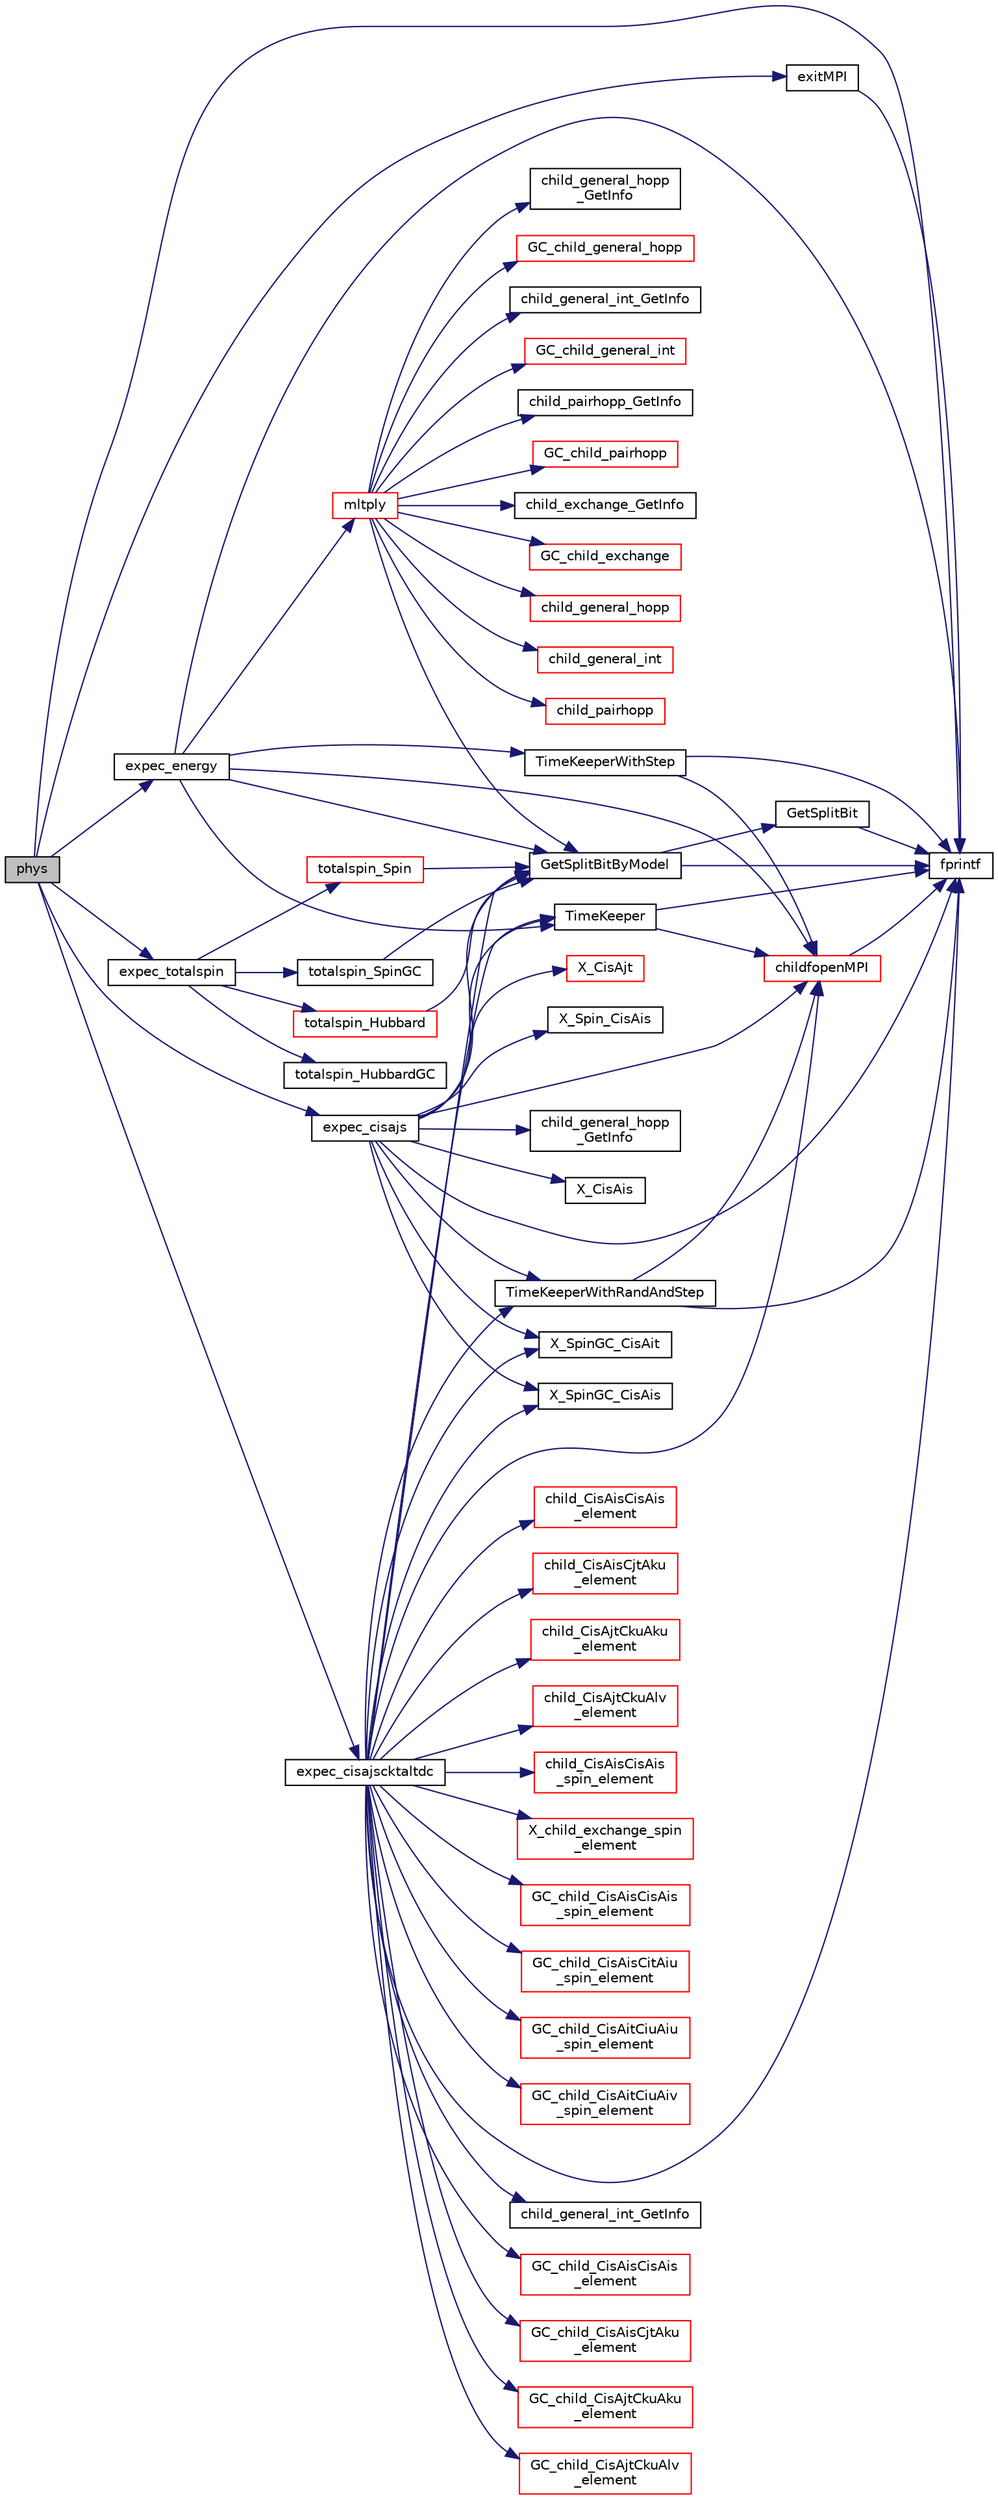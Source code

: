 digraph "phys"
{
 // INTERACTIVE_SVG=YES
  edge [fontname="Helvetica",fontsize="10",labelfontname="Helvetica",labelfontsize="10"];
  node [fontname="Helvetica",fontsize="10",shape=record];
  rankdir="LR";
  Node1 [label="phys",height=0.2,width=0.4,color="black", fillcolor="grey75", style="filled", fontcolor="black"];
  Node1 -> Node2 [color="midnightblue",fontsize="10",style="solid",fontname="Helvetica"];
  Node2 [label="expec_energy",height=0.2,width=0.4,color="black", fillcolor="white", style="filled",URL="$expec__energy_8c.html#a2e04b36916e47b5b605081d51151f0e4"];
  Node2 -> Node3 [color="midnightblue",fontsize="10",style="solid",fontname="Helvetica"];
  Node3 [label="fprintf",height=0.2,width=0.4,color="black", fillcolor="white", style="filled",URL="$xfreemem__large_8c.html#a5c1bb0da45eec945c4cc3233c7d8427e"];
  Node2 -> Node4 [color="midnightblue",fontsize="10",style="solid",fontname="Helvetica"];
  Node4 [label="TimeKeeperWithStep",height=0.2,width=0.4,color="black", fillcolor="white", style="filled",URL="$log_8h.html#a07deb00043cb31a691ff307cc8ae0552",tooltip="Functions for writing a time log. "];
  Node4 -> Node5 [color="midnightblue",fontsize="10",style="solid",fontname="Helvetica"];
  Node5 [label="childfopenMPI",height=0.2,width=0.4,color="red", fillcolor="white", style="filled",URL="$_file_i_o_8c.html#a7d23a0790b28a52d128e0b93bc832cfb"];
  Node5 -> Node3 [color="midnightblue",fontsize="10",style="solid",fontname="Helvetica"];
  Node4 -> Node3 [color="midnightblue",fontsize="10",style="solid",fontname="Helvetica"];
  Node2 -> Node6 [color="midnightblue",fontsize="10",style="solid",fontname="Helvetica"];
  Node6 [label="GetSplitBitByModel",height=0.2,width=0.4,color="black", fillcolor="white", style="filled",URL="$bitcalc_8c.html#a78387adc1f4e171d3796235adfcbd87e"];
  Node6 -> Node3 [color="midnightblue",fontsize="10",style="solid",fontname="Helvetica"];
  Node6 -> Node7 [color="midnightblue",fontsize="10",style="solid",fontname="Helvetica"];
  Node7 [label="GetSplitBit",height=0.2,width=0.4,color="black", fillcolor="white", style="filled",URL="$bitcalc_8c.html#a8151401358ba31213a5bb228b9b57cfc"];
  Node7 -> Node3 [color="midnightblue",fontsize="10",style="solid",fontname="Helvetica"];
  Node2 -> Node8 [color="midnightblue",fontsize="10",style="solid",fontname="Helvetica"];
  Node8 [label="mltply",height=0.2,width=0.4,color="red", fillcolor="white", style="filled",URL="$mltply_8c.html#a61eb17d17b7d03aab22aa05b4074a407"];
  Node8 -> Node6 [color="midnightblue",fontsize="10",style="solid",fontname="Helvetica"];
  Node8 -> Node9 [color="midnightblue",fontsize="10",style="solid",fontname="Helvetica"];
  Node9 [label="child_general_hopp\l_GetInfo",height=0.2,width=0.4,color="black", fillcolor="white", style="filled",URL="$mltply_8c.html#ad2c9c4176ec4f0f7d5087a890467a264"];
  Node8 -> Node10 [color="midnightblue",fontsize="10",style="solid",fontname="Helvetica"];
  Node10 [label="GC_child_general_hopp",height=0.2,width=0.4,color="red", fillcolor="white", style="filled",URL="$mltply_8c.html#a59f11fc0359c4543168c6a6f61a1ec70"];
  Node8 -> Node11 [color="midnightblue",fontsize="10",style="solid",fontname="Helvetica"];
  Node11 [label="child_general_int_GetInfo",height=0.2,width=0.4,color="black", fillcolor="white", style="filled",URL="$mltply_8c.html#ad8750d6b426c68d0e931849d094b11ce"];
  Node8 -> Node12 [color="midnightblue",fontsize="10",style="solid",fontname="Helvetica"];
  Node12 [label="GC_child_general_int",height=0.2,width=0.4,color="red", fillcolor="white", style="filled",URL="$mltply_8c.html#a70e66e6ab9f74ec21130ed2363e24a51"];
  Node8 -> Node13 [color="midnightblue",fontsize="10",style="solid",fontname="Helvetica"];
  Node13 [label="child_pairhopp_GetInfo",height=0.2,width=0.4,color="black", fillcolor="white", style="filled",URL="$mltply_8c.html#ada83696e48d6a9496eca54980a2fd2a4"];
  Node8 -> Node14 [color="midnightblue",fontsize="10",style="solid",fontname="Helvetica"];
  Node14 [label="GC_child_pairhopp",height=0.2,width=0.4,color="red", fillcolor="white", style="filled",URL="$mltply_8c.html#ad16f7b63b9768957a720004697a7a774"];
  Node8 -> Node15 [color="midnightblue",fontsize="10",style="solid",fontname="Helvetica"];
  Node15 [label="child_exchange_GetInfo",height=0.2,width=0.4,color="black", fillcolor="white", style="filled",URL="$mltply_8c.html#ace0e2c1c928c924f7efd3bf106c9122e"];
  Node8 -> Node16 [color="midnightblue",fontsize="10",style="solid",fontname="Helvetica"];
  Node16 [label="GC_child_exchange",height=0.2,width=0.4,color="red", fillcolor="white", style="filled",URL="$mltply_8c.html#a23af00b3160b075156e1c842bb3a879d"];
  Node8 -> Node17 [color="midnightblue",fontsize="10",style="solid",fontname="Helvetica"];
  Node17 [label="child_general_hopp",height=0.2,width=0.4,color="red", fillcolor="white", style="filled",URL="$mltply_8c.html#ac6de5fa85bba8abb6001cea5f4eae19e"];
  Node8 -> Node18 [color="midnightblue",fontsize="10",style="solid",fontname="Helvetica"];
  Node18 [label="child_general_int",height=0.2,width=0.4,color="red", fillcolor="white", style="filled",URL="$mltply_8c.html#aef9d79bf221699cecaa1b65b374e5b92"];
  Node8 -> Node19 [color="midnightblue",fontsize="10",style="solid",fontname="Helvetica"];
  Node19 [label="child_pairhopp",height=0.2,width=0.4,color="red", fillcolor="white", style="filled",URL="$mltply_8c.html#a4d178b47dde9c5e387a87d482463575d"];
  Node2 -> Node5 [color="midnightblue",fontsize="10",style="solid",fontname="Helvetica"];
  Node2 -> Node20 [color="midnightblue",fontsize="10",style="solid",fontname="Helvetica"];
  Node20 [label="TimeKeeper",height=0.2,width=0.4,color="black", fillcolor="white", style="filled",URL="$log_8h.html#a5c659bb0ba9e5d8a508c6cb6b7431f23",tooltip="Functions for writing a time log. "];
  Node20 -> Node5 [color="midnightblue",fontsize="10",style="solid",fontname="Helvetica"];
  Node20 -> Node3 [color="midnightblue",fontsize="10",style="solid",fontname="Helvetica"];
  Node1 -> Node3 [color="midnightblue",fontsize="10",style="solid",fontname="Helvetica"];
  Node1 -> Node21 [color="midnightblue",fontsize="10",style="solid",fontname="Helvetica"];
  Node21 [label="exitMPI",height=0.2,width=0.4,color="black", fillcolor="white", style="filled",URL="$wrapper_m_p_i_8h.html#ae0504dbbe2857fc4f3c84ef0b7bc45ed"];
  Node21 -> Node3 [color="midnightblue",fontsize="10",style="solid",fontname="Helvetica"];
  Node1 -> Node22 [color="midnightblue",fontsize="10",style="solid",fontname="Helvetica"];
  Node22 [label="expec_cisajs",height=0.2,width=0.4,color="black", fillcolor="white", style="filled",URL="$expec__cisajs_8c.html#aaaa7c9da11d8ae60fe21f1d046358a6c"];
  Node22 -> Node6 [color="midnightblue",fontsize="10",style="solid",fontname="Helvetica"];
  Node22 -> Node3 [color="midnightblue",fontsize="10",style="solid",fontname="Helvetica"];
  Node22 -> Node23 [color="midnightblue",fontsize="10",style="solid",fontname="Helvetica"];
  Node23 [label="TimeKeeperWithRandAndStep",height=0.2,width=0.4,color="black", fillcolor="white", style="filled",URL="$log_8h.html#a6e1528922a48320b30d56b93f1cc8370",tooltip="Functions for writing a time log. "];
  Node23 -> Node5 [color="midnightblue",fontsize="10",style="solid",fontname="Helvetica"];
  Node23 -> Node3 [color="midnightblue",fontsize="10",style="solid",fontname="Helvetica"];
  Node22 -> Node5 [color="midnightblue",fontsize="10",style="solid",fontname="Helvetica"];
  Node22 -> Node24 [color="midnightblue",fontsize="10",style="solid",fontname="Helvetica"];
  Node24 [label="child_general_hopp\l_GetInfo",height=0.2,width=0.4,color="black", fillcolor="white", style="filled",URL="$mltply_8h.html#ad2c9c4176ec4f0f7d5087a890467a264"];
  Node22 -> Node25 [color="midnightblue",fontsize="10",style="solid",fontname="Helvetica"];
  Node25 [label="X_CisAis",height=0.2,width=0.4,color="black", fillcolor="white", style="filled",URL="$mltply_8h.html#aa81e90673aeb377803302428fe3c7b64"];
  Node22 -> Node26 [color="midnightblue",fontsize="10",style="solid",fontname="Helvetica"];
  Node26 [label="X_CisAjt",height=0.2,width=0.4,color="red", fillcolor="white", style="filled",URL="$mltply_8h.html#a7a06ee438e6410e395f2d2142529bb34"];
  Node22 -> Node27 [color="midnightblue",fontsize="10",style="solid",fontname="Helvetica"];
  Node27 [label="X_Spin_CisAis",height=0.2,width=0.4,color="black", fillcolor="white", style="filled",URL="$mltply_8h.html#a93558eb8cb0c4df2ce01e0611b771f66"];
  Node22 -> Node28 [color="midnightblue",fontsize="10",style="solid",fontname="Helvetica"];
  Node28 [label="X_SpinGC_CisAis",height=0.2,width=0.4,color="black", fillcolor="white", style="filled",URL="$mltply_8h.html#a5d9e5a462ca77248cbae177465fa02c3"];
  Node22 -> Node29 [color="midnightblue",fontsize="10",style="solid",fontname="Helvetica"];
  Node29 [label="X_SpinGC_CisAit",height=0.2,width=0.4,color="black", fillcolor="white", style="filled",URL="$mltply_8h.html#a707ac2de8043df3be28fcf3c81c44362"];
  Node22 -> Node20 [color="midnightblue",fontsize="10",style="solid",fontname="Helvetica"];
  Node1 -> Node30 [color="midnightblue",fontsize="10",style="solid",fontname="Helvetica"];
  Node30 [label="expec_cisajscktaltdc",height=0.2,width=0.4,color="black", fillcolor="white", style="filled",URL="$expec__cisajscktaltdc_8c.html#ab1e0307962ebf631818025cd262c4bd9"];
  Node30 -> Node6 [color="midnightblue",fontsize="10",style="solid",fontname="Helvetica"];
  Node30 -> Node3 [color="midnightblue",fontsize="10",style="solid",fontname="Helvetica"];
  Node30 -> Node23 [color="midnightblue",fontsize="10",style="solid",fontname="Helvetica"];
  Node30 -> Node5 [color="midnightblue",fontsize="10",style="solid",fontname="Helvetica"];
  Node30 -> Node31 [color="midnightblue",fontsize="10",style="solid",fontname="Helvetica"];
  Node31 [label="child_general_int_GetInfo",height=0.2,width=0.4,color="black", fillcolor="white", style="filled",URL="$mltply_8h.html#ad8750d6b426c68d0e931849d094b11ce"];
  Node30 -> Node32 [color="midnightblue",fontsize="10",style="solid",fontname="Helvetica"];
  Node32 [label="GC_child_CisAisCisAis\l_element",height=0.2,width=0.4,color="red", fillcolor="white", style="filled",URL="$mltply_8h.html#a6e5c6a3af522a385b4ee60f66efb2557"];
  Node30 -> Node33 [color="midnightblue",fontsize="10",style="solid",fontname="Helvetica"];
  Node33 [label="GC_child_CisAisCjtAku\l_element",height=0.2,width=0.4,color="red", fillcolor="white", style="filled",URL="$mltply_8h.html#a5a389f0d9543e02b5d2e19df0198bafc"];
  Node30 -> Node34 [color="midnightblue",fontsize="10",style="solid",fontname="Helvetica"];
  Node34 [label="GC_child_CisAjtCkuAku\l_element",height=0.2,width=0.4,color="red", fillcolor="white", style="filled",URL="$mltply_8h.html#ab7d585bf30bbcee8449b8c54d0bb128e"];
  Node30 -> Node35 [color="midnightblue",fontsize="10",style="solid",fontname="Helvetica"];
  Node35 [label="GC_child_CisAjtCkuAlv\l_element",height=0.2,width=0.4,color="red", fillcolor="white", style="filled",URL="$mltply_8h.html#a6d06655a28258eea84191579396219e1"];
  Node30 -> Node36 [color="midnightblue",fontsize="10",style="solid",fontname="Helvetica"];
  Node36 [label="child_CisAisCisAis\l_element",height=0.2,width=0.4,color="red", fillcolor="white", style="filled",URL="$mltply_8h.html#a11e78b661246513350ad6ee2e3985d9f"];
  Node30 -> Node37 [color="midnightblue",fontsize="10",style="solid",fontname="Helvetica"];
  Node37 [label="child_CisAisCjtAku\l_element",height=0.2,width=0.4,color="red", fillcolor="white", style="filled",URL="$mltply_8h.html#a985bdb0d96a952fc6c447e12ea2b906a"];
  Node30 -> Node38 [color="midnightblue",fontsize="10",style="solid",fontname="Helvetica"];
  Node38 [label="child_CisAjtCkuAku\l_element",height=0.2,width=0.4,color="red", fillcolor="white", style="filled",URL="$mltply_8h.html#a8575bdd2f35cf049753b0617d2693edb"];
  Node30 -> Node39 [color="midnightblue",fontsize="10",style="solid",fontname="Helvetica"];
  Node39 [label="child_CisAjtCkuAlv\l_element",height=0.2,width=0.4,color="red", fillcolor="white", style="filled",URL="$mltply_8h.html#a2e64839292192a5851d4be60a4f3561a"];
  Node30 -> Node40 [color="midnightblue",fontsize="10",style="solid",fontname="Helvetica"];
  Node40 [label="child_CisAisCisAis\l_spin_element",height=0.2,width=0.4,color="red", fillcolor="white", style="filled",URL="$mltply_8h.html#a9f7fc788e6ba0b42f84e2c5a4d187f4a"];
  Node30 -> Node41 [color="midnightblue",fontsize="10",style="solid",fontname="Helvetica"];
  Node41 [label="X_child_exchange_spin\l_element",height=0.2,width=0.4,color="red", fillcolor="white", style="filled",URL="$mltply_8h.html#a40a1adaf57adca8173be6dbcf260aabf"];
  Node30 -> Node42 [color="midnightblue",fontsize="10",style="solid",fontname="Helvetica"];
  Node42 [label="GC_child_CisAisCisAis\l_spin_element",height=0.2,width=0.4,color="red", fillcolor="white", style="filled",URL="$mltply_8h.html#aa25730bebedaef0567be1d1d3a2aa9f7"];
  Node30 -> Node43 [color="midnightblue",fontsize="10",style="solid",fontname="Helvetica"];
  Node43 [label="GC_child_CisAisCitAiu\l_spin_element",height=0.2,width=0.4,color="red", fillcolor="white", style="filled",URL="$mltply_8h.html#af675fc77ae3b652589d52ff3fa667b77"];
  Node30 -> Node44 [color="midnightblue",fontsize="10",style="solid",fontname="Helvetica"];
  Node44 [label="GC_child_CisAitCiuAiu\l_spin_element",height=0.2,width=0.4,color="red", fillcolor="white", style="filled",URL="$mltply_8h.html#a220085102d48735b8111fe704e5d5993"];
  Node30 -> Node45 [color="midnightblue",fontsize="10",style="solid",fontname="Helvetica"];
  Node45 [label="GC_child_CisAitCiuAiv\l_spin_element",height=0.2,width=0.4,color="red", fillcolor="white", style="filled",URL="$mltply_8h.html#a1b6c6239f632e04606cf340f024d2ed3"];
  Node30 -> Node28 [color="midnightblue",fontsize="10",style="solid",fontname="Helvetica"];
  Node30 -> Node29 [color="midnightblue",fontsize="10",style="solid",fontname="Helvetica"];
  Node30 -> Node20 [color="midnightblue",fontsize="10",style="solid",fontname="Helvetica"];
  Node1 -> Node46 [color="midnightblue",fontsize="10",style="solid",fontname="Helvetica"];
  Node46 [label="expec_totalspin",height=0.2,width=0.4,color="black", fillcolor="white", style="filled",URL="$expec__totalspin_8c.html#a4af6190ae7485ad402811e3f261a3944"];
  Node46 -> Node47 [color="midnightblue",fontsize="10",style="solid",fontname="Helvetica"];
  Node47 [label="totalspin_Spin",height=0.2,width=0.4,color="red", fillcolor="white", style="filled",URL="$expec__totalspin_8c.html#a19a30df063d280a18c9ebaa4f727f844"];
  Node47 -> Node6 [color="midnightblue",fontsize="10",style="solid",fontname="Helvetica"];
  Node46 -> Node48 [color="midnightblue",fontsize="10",style="solid",fontname="Helvetica"];
  Node48 [label="totalspin_SpinGC",height=0.2,width=0.4,color="black", fillcolor="white", style="filled",URL="$expec__totalspin_8c.html#a49abbebacc35894a580a6b202414ca3e"];
  Node48 -> Node6 [color="midnightblue",fontsize="10",style="solid",fontname="Helvetica"];
  Node46 -> Node49 [color="midnightblue",fontsize="10",style="solid",fontname="Helvetica"];
  Node49 [label="totalspin_Hubbard",height=0.2,width=0.4,color="red", fillcolor="white", style="filled",URL="$expec__totalspin_8c.html#a747b2d6e3c6a537e4cda730ee9037249"];
  Node49 -> Node6 [color="midnightblue",fontsize="10",style="solid",fontname="Helvetica"];
  Node46 -> Node50 [color="midnightblue",fontsize="10",style="solid",fontname="Helvetica"];
  Node50 [label="totalspin_HubbardGC",height=0.2,width=0.4,color="black", fillcolor="white", style="filled",URL="$expec__totalspin_8c.html#a389323595316ed6d873ec6c0c14f4e48"];
}
